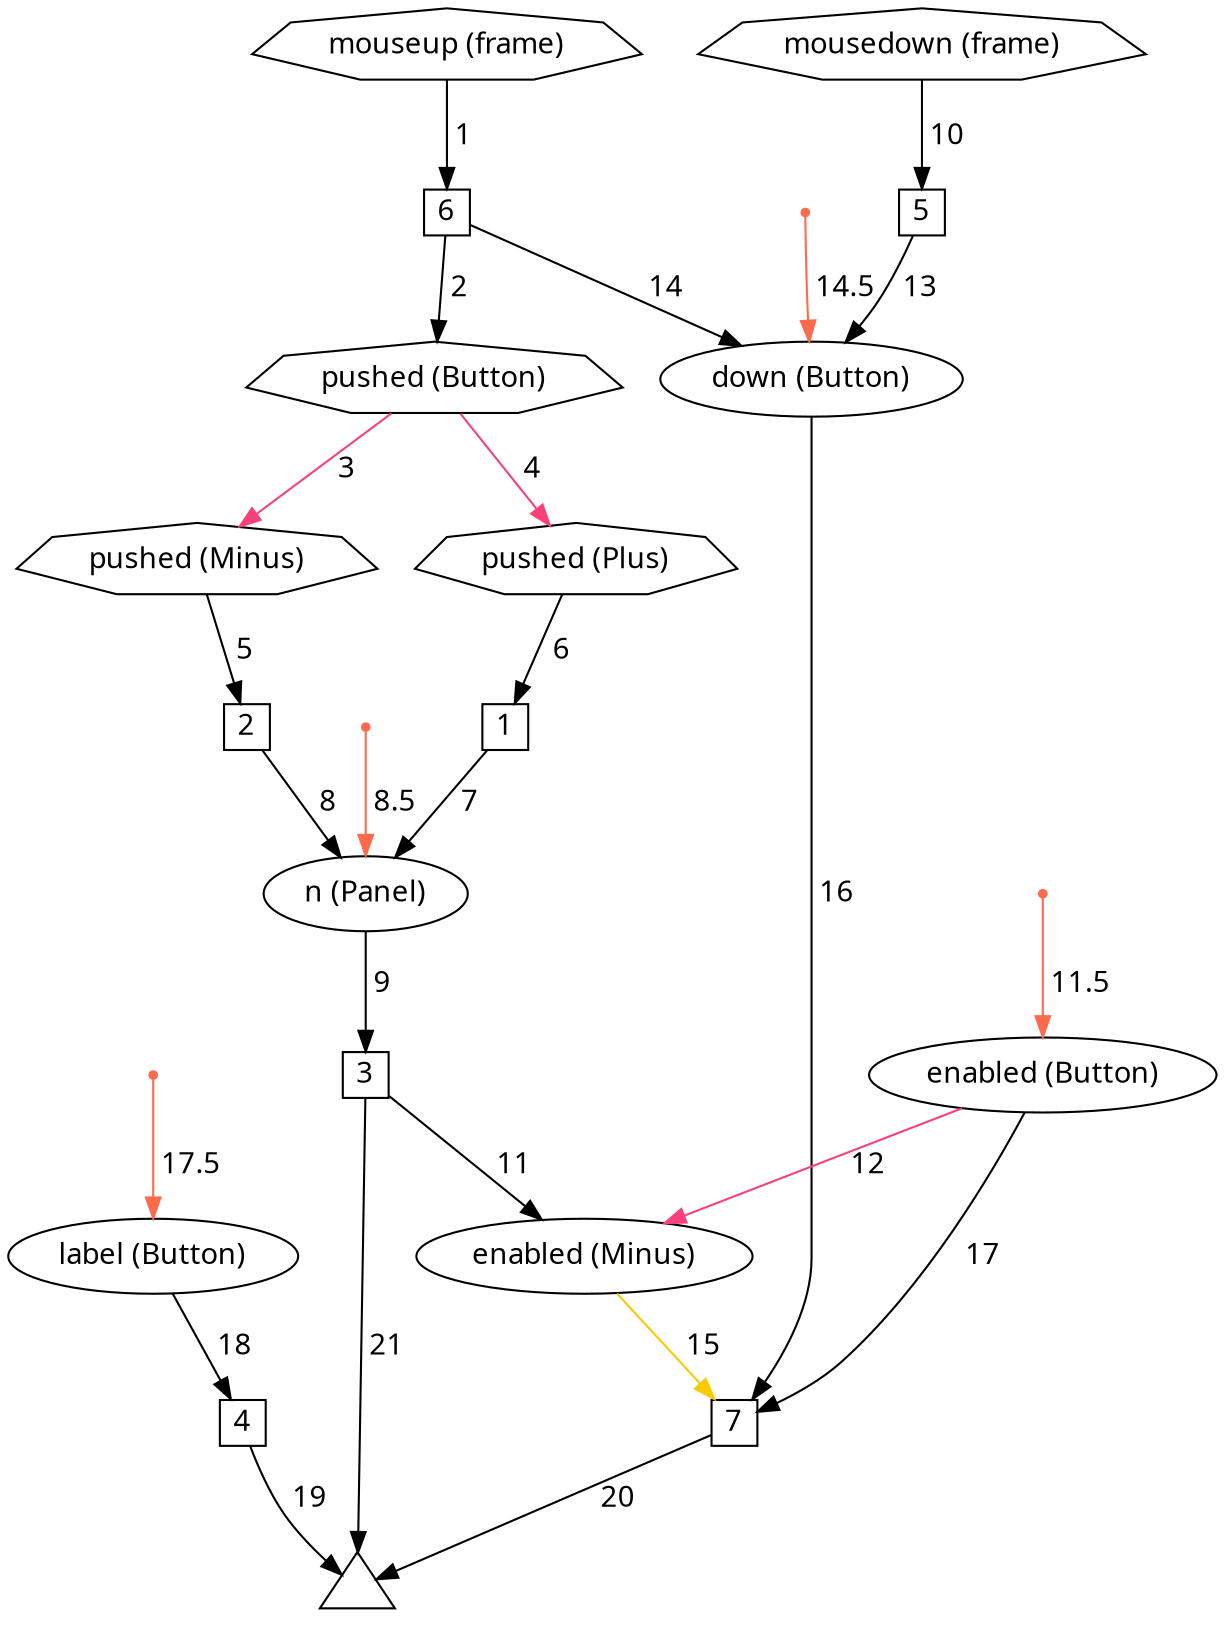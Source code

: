 digraph bender {
  node [fontname="Avenir Next"];
  edge [fontname="Avenir Next"];

  t [label="", shape=triangle, fixedsize=true, width=0.5];
  w4 [label="4", shape=square, fixedsize=true, width=0.3];
  label [label="label (Button)"];
  w5 [label="5", shape=square, fixedsize=true, width=0.3];
  mousedown [label="mousedown (frame)", shape=septagon];
  down [label="down (Button)"];
  w6 [label="6", shape=square, fixedsize=true, width=0.3];
  mouseup [label="mouseup (frame)", shape=septagon];
  pushed [label="pushed (Button)", shape=septagon];
  w7 [label="7", shape=square, fixedsize=true, width=0.3];
  enabled [label="enabled (Button)"];
  w1 [label="1", shape=square, fixedsize=true, width=0.3];
  ppushed [label="pushed (Plus)", shape=septagon];
  n [label="n (Panel)"];
  w2 [label="2", shape=square, fixedsize=true, width=0.3];
  mpushed [label="pushed (Minus)", shape=septagon];
  w3 [label="3", shape=square, fixedsize=true, width=0.3];
  menabled [label="enabled (Minus)"];

  mouseup -> w6 [label=" 1"];
  w6 -> pushed [label=" 2"];
  pushed -> mpushed [label=" 3", color="#f94179"];
  pushed -> ppushed [label=" 4", color="#f94179"];
  mpushed -> w2 [label=" 5"];
  ppushed -> w1 [label=" 6"];
  w1 -> n [label=" 7"];
  w2 -> n [label=" 8"];
  n -> w3 [label=" 9"];
  mousedown -> w5 [label=" 10"];
  w3 -> menabled [label=" 11"];
  enabled -> menabled [label=" 12", color="#f94179"];
  w5 -> down [label=" 13"];
  w6 -> down [label=" 14"];
  menabled -> w7 [label=" 15", color="#f8ca00"];
  down -> w7 [label=" 16"];
  enabled -> w7 [label=" 17"];
  label -> w4 [label=" 18"];
  w4 -> t [label=" 19"];
  w7 -> t [label=" 20"];
  w3 -> t [label=" 21"];

  init_n [shape=point, label="", color="#ff6a4d"]
  init_n -> n [color="#ff6a4d", label=" 8.5"];
  init_enabled [shape=point, label="", color="#ff6a4d"]
  init_enabled -> enabled [color="#ff6a4d", label=" 11.5"];
  init_down [shape=point, label="", color="#ff6a4d"]
  init_down -> down [color="#ff6a4d", label=" 14.5"];
  init_label [shape=point, label="", color="#ff6a4d"]
  init_label -> label [color="#ff6a4d", label=" 17.5"];

}
